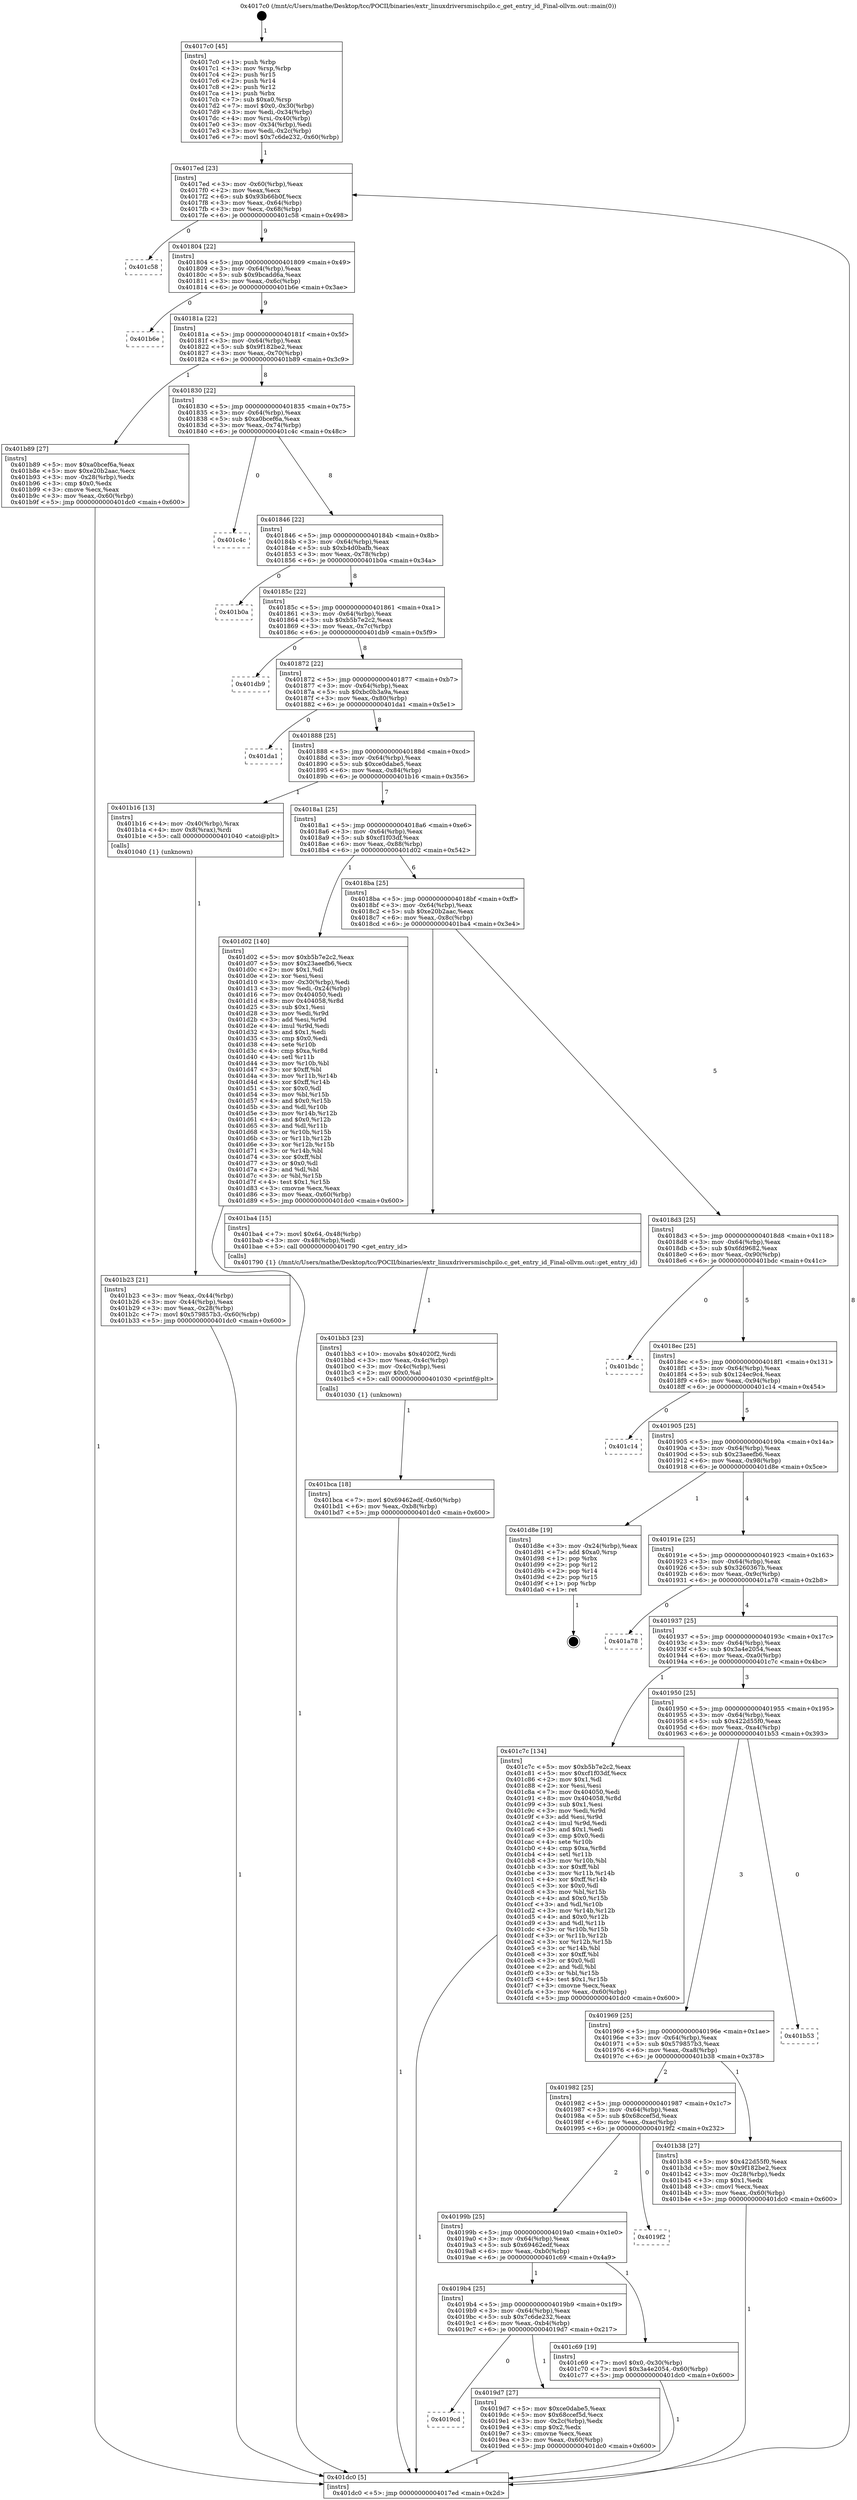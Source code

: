 digraph "0x4017c0" {
  label = "0x4017c0 (/mnt/c/Users/mathe/Desktop/tcc/POCII/binaries/extr_linuxdriversmischpilo.c_get_entry_id_Final-ollvm.out::main(0))"
  labelloc = "t"
  node[shape=record]

  Entry [label="",width=0.3,height=0.3,shape=circle,fillcolor=black,style=filled]
  "0x4017ed" [label="{
     0x4017ed [23]\l
     | [instrs]\l
     &nbsp;&nbsp;0x4017ed \<+3\>: mov -0x60(%rbp),%eax\l
     &nbsp;&nbsp;0x4017f0 \<+2\>: mov %eax,%ecx\l
     &nbsp;&nbsp;0x4017f2 \<+6\>: sub $0x93b66b0f,%ecx\l
     &nbsp;&nbsp;0x4017f8 \<+3\>: mov %eax,-0x64(%rbp)\l
     &nbsp;&nbsp;0x4017fb \<+3\>: mov %ecx,-0x68(%rbp)\l
     &nbsp;&nbsp;0x4017fe \<+6\>: je 0000000000401c58 \<main+0x498\>\l
  }"]
  "0x401c58" [label="{
     0x401c58\l
  }", style=dashed]
  "0x401804" [label="{
     0x401804 [22]\l
     | [instrs]\l
     &nbsp;&nbsp;0x401804 \<+5\>: jmp 0000000000401809 \<main+0x49\>\l
     &nbsp;&nbsp;0x401809 \<+3\>: mov -0x64(%rbp),%eax\l
     &nbsp;&nbsp;0x40180c \<+5\>: sub $0x9bcadd6a,%eax\l
     &nbsp;&nbsp;0x401811 \<+3\>: mov %eax,-0x6c(%rbp)\l
     &nbsp;&nbsp;0x401814 \<+6\>: je 0000000000401b6e \<main+0x3ae\>\l
  }"]
  Exit [label="",width=0.3,height=0.3,shape=circle,fillcolor=black,style=filled,peripheries=2]
  "0x401b6e" [label="{
     0x401b6e\l
  }", style=dashed]
  "0x40181a" [label="{
     0x40181a [22]\l
     | [instrs]\l
     &nbsp;&nbsp;0x40181a \<+5\>: jmp 000000000040181f \<main+0x5f\>\l
     &nbsp;&nbsp;0x40181f \<+3\>: mov -0x64(%rbp),%eax\l
     &nbsp;&nbsp;0x401822 \<+5\>: sub $0x9f182be2,%eax\l
     &nbsp;&nbsp;0x401827 \<+3\>: mov %eax,-0x70(%rbp)\l
     &nbsp;&nbsp;0x40182a \<+6\>: je 0000000000401b89 \<main+0x3c9\>\l
  }"]
  "0x401bca" [label="{
     0x401bca [18]\l
     | [instrs]\l
     &nbsp;&nbsp;0x401bca \<+7\>: movl $0x69462edf,-0x60(%rbp)\l
     &nbsp;&nbsp;0x401bd1 \<+6\>: mov %eax,-0xb8(%rbp)\l
     &nbsp;&nbsp;0x401bd7 \<+5\>: jmp 0000000000401dc0 \<main+0x600\>\l
  }"]
  "0x401b89" [label="{
     0x401b89 [27]\l
     | [instrs]\l
     &nbsp;&nbsp;0x401b89 \<+5\>: mov $0xa0bcef6a,%eax\l
     &nbsp;&nbsp;0x401b8e \<+5\>: mov $0xe20b2aac,%ecx\l
     &nbsp;&nbsp;0x401b93 \<+3\>: mov -0x28(%rbp),%edx\l
     &nbsp;&nbsp;0x401b96 \<+3\>: cmp $0x0,%edx\l
     &nbsp;&nbsp;0x401b99 \<+3\>: cmove %ecx,%eax\l
     &nbsp;&nbsp;0x401b9c \<+3\>: mov %eax,-0x60(%rbp)\l
     &nbsp;&nbsp;0x401b9f \<+5\>: jmp 0000000000401dc0 \<main+0x600\>\l
  }"]
  "0x401830" [label="{
     0x401830 [22]\l
     | [instrs]\l
     &nbsp;&nbsp;0x401830 \<+5\>: jmp 0000000000401835 \<main+0x75\>\l
     &nbsp;&nbsp;0x401835 \<+3\>: mov -0x64(%rbp),%eax\l
     &nbsp;&nbsp;0x401838 \<+5\>: sub $0xa0bcef6a,%eax\l
     &nbsp;&nbsp;0x40183d \<+3\>: mov %eax,-0x74(%rbp)\l
     &nbsp;&nbsp;0x401840 \<+6\>: je 0000000000401c4c \<main+0x48c\>\l
  }"]
  "0x401bb3" [label="{
     0x401bb3 [23]\l
     | [instrs]\l
     &nbsp;&nbsp;0x401bb3 \<+10\>: movabs $0x4020f2,%rdi\l
     &nbsp;&nbsp;0x401bbd \<+3\>: mov %eax,-0x4c(%rbp)\l
     &nbsp;&nbsp;0x401bc0 \<+3\>: mov -0x4c(%rbp),%esi\l
     &nbsp;&nbsp;0x401bc3 \<+2\>: mov $0x0,%al\l
     &nbsp;&nbsp;0x401bc5 \<+5\>: call 0000000000401030 \<printf@plt\>\l
     | [calls]\l
     &nbsp;&nbsp;0x401030 \{1\} (unknown)\l
  }"]
  "0x401c4c" [label="{
     0x401c4c\l
  }", style=dashed]
  "0x401846" [label="{
     0x401846 [22]\l
     | [instrs]\l
     &nbsp;&nbsp;0x401846 \<+5\>: jmp 000000000040184b \<main+0x8b\>\l
     &nbsp;&nbsp;0x40184b \<+3\>: mov -0x64(%rbp),%eax\l
     &nbsp;&nbsp;0x40184e \<+5\>: sub $0xb4d0bafb,%eax\l
     &nbsp;&nbsp;0x401853 \<+3\>: mov %eax,-0x78(%rbp)\l
     &nbsp;&nbsp;0x401856 \<+6\>: je 0000000000401b0a \<main+0x34a\>\l
  }"]
  "0x401b23" [label="{
     0x401b23 [21]\l
     | [instrs]\l
     &nbsp;&nbsp;0x401b23 \<+3\>: mov %eax,-0x44(%rbp)\l
     &nbsp;&nbsp;0x401b26 \<+3\>: mov -0x44(%rbp),%eax\l
     &nbsp;&nbsp;0x401b29 \<+3\>: mov %eax,-0x28(%rbp)\l
     &nbsp;&nbsp;0x401b2c \<+7\>: movl $0x579857b3,-0x60(%rbp)\l
     &nbsp;&nbsp;0x401b33 \<+5\>: jmp 0000000000401dc0 \<main+0x600\>\l
  }"]
  "0x401b0a" [label="{
     0x401b0a\l
  }", style=dashed]
  "0x40185c" [label="{
     0x40185c [22]\l
     | [instrs]\l
     &nbsp;&nbsp;0x40185c \<+5\>: jmp 0000000000401861 \<main+0xa1\>\l
     &nbsp;&nbsp;0x401861 \<+3\>: mov -0x64(%rbp),%eax\l
     &nbsp;&nbsp;0x401864 \<+5\>: sub $0xb5b7e2c2,%eax\l
     &nbsp;&nbsp;0x401869 \<+3\>: mov %eax,-0x7c(%rbp)\l
     &nbsp;&nbsp;0x40186c \<+6\>: je 0000000000401db9 \<main+0x5f9\>\l
  }"]
  "0x4017c0" [label="{
     0x4017c0 [45]\l
     | [instrs]\l
     &nbsp;&nbsp;0x4017c0 \<+1\>: push %rbp\l
     &nbsp;&nbsp;0x4017c1 \<+3\>: mov %rsp,%rbp\l
     &nbsp;&nbsp;0x4017c4 \<+2\>: push %r15\l
     &nbsp;&nbsp;0x4017c6 \<+2\>: push %r14\l
     &nbsp;&nbsp;0x4017c8 \<+2\>: push %r12\l
     &nbsp;&nbsp;0x4017ca \<+1\>: push %rbx\l
     &nbsp;&nbsp;0x4017cb \<+7\>: sub $0xa0,%rsp\l
     &nbsp;&nbsp;0x4017d2 \<+7\>: movl $0x0,-0x30(%rbp)\l
     &nbsp;&nbsp;0x4017d9 \<+3\>: mov %edi,-0x34(%rbp)\l
     &nbsp;&nbsp;0x4017dc \<+4\>: mov %rsi,-0x40(%rbp)\l
     &nbsp;&nbsp;0x4017e0 \<+3\>: mov -0x34(%rbp),%edi\l
     &nbsp;&nbsp;0x4017e3 \<+3\>: mov %edi,-0x2c(%rbp)\l
     &nbsp;&nbsp;0x4017e6 \<+7\>: movl $0x7c6de232,-0x60(%rbp)\l
  }"]
  "0x401db9" [label="{
     0x401db9\l
  }", style=dashed]
  "0x401872" [label="{
     0x401872 [22]\l
     | [instrs]\l
     &nbsp;&nbsp;0x401872 \<+5\>: jmp 0000000000401877 \<main+0xb7\>\l
     &nbsp;&nbsp;0x401877 \<+3\>: mov -0x64(%rbp),%eax\l
     &nbsp;&nbsp;0x40187a \<+5\>: sub $0xbc0b3a9a,%eax\l
     &nbsp;&nbsp;0x40187f \<+3\>: mov %eax,-0x80(%rbp)\l
     &nbsp;&nbsp;0x401882 \<+6\>: je 0000000000401da1 \<main+0x5e1\>\l
  }"]
  "0x401dc0" [label="{
     0x401dc0 [5]\l
     | [instrs]\l
     &nbsp;&nbsp;0x401dc0 \<+5\>: jmp 00000000004017ed \<main+0x2d\>\l
  }"]
  "0x401da1" [label="{
     0x401da1\l
  }", style=dashed]
  "0x401888" [label="{
     0x401888 [25]\l
     | [instrs]\l
     &nbsp;&nbsp;0x401888 \<+5\>: jmp 000000000040188d \<main+0xcd\>\l
     &nbsp;&nbsp;0x40188d \<+3\>: mov -0x64(%rbp),%eax\l
     &nbsp;&nbsp;0x401890 \<+5\>: sub $0xce0dabe5,%eax\l
     &nbsp;&nbsp;0x401895 \<+6\>: mov %eax,-0x84(%rbp)\l
     &nbsp;&nbsp;0x40189b \<+6\>: je 0000000000401b16 \<main+0x356\>\l
  }"]
  "0x4019cd" [label="{
     0x4019cd\l
  }", style=dashed]
  "0x401b16" [label="{
     0x401b16 [13]\l
     | [instrs]\l
     &nbsp;&nbsp;0x401b16 \<+4\>: mov -0x40(%rbp),%rax\l
     &nbsp;&nbsp;0x401b1a \<+4\>: mov 0x8(%rax),%rdi\l
     &nbsp;&nbsp;0x401b1e \<+5\>: call 0000000000401040 \<atoi@plt\>\l
     | [calls]\l
     &nbsp;&nbsp;0x401040 \{1\} (unknown)\l
  }"]
  "0x4018a1" [label="{
     0x4018a1 [25]\l
     | [instrs]\l
     &nbsp;&nbsp;0x4018a1 \<+5\>: jmp 00000000004018a6 \<main+0xe6\>\l
     &nbsp;&nbsp;0x4018a6 \<+3\>: mov -0x64(%rbp),%eax\l
     &nbsp;&nbsp;0x4018a9 \<+5\>: sub $0xcf1f03df,%eax\l
     &nbsp;&nbsp;0x4018ae \<+6\>: mov %eax,-0x88(%rbp)\l
     &nbsp;&nbsp;0x4018b4 \<+6\>: je 0000000000401d02 \<main+0x542\>\l
  }"]
  "0x4019d7" [label="{
     0x4019d7 [27]\l
     | [instrs]\l
     &nbsp;&nbsp;0x4019d7 \<+5\>: mov $0xce0dabe5,%eax\l
     &nbsp;&nbsp;0x4019dc \<+5\>: mov $0x68ccef5d,%ecx\l
     &nbsp;&nbsp;0x4019e1 \<+3\>: mov -0x2c(%rbp),%edx\l
     &nbsp;&nbsp;0x4019e4 \<+3\>: cmp $0x2,%edx\l
     &nbsp;&nbsp;0x4019e7 \<+3\>: cmovne %ecx,%eax\l
     &nbsp;&nbsp;0x4019ea \<+3\>: mov %eax,-0x60(%rbp)\l
     &nbsp;&nbsp;0x4019ed \<+5\>: jmp 0000000000401dc0 \<main+0x600\>\l
  }"]
  "0x401d02" [label="{
     0x401d02 [140]\l
     | [instrs]\l
     &nbsp;&nbsp;0x401d02 \<+5\>: mov $0xb5b7e2c2,%eax\l
     &nbsp;&nbsp;0x401d07 \<+5\>: mov $0x23aeefb6,%ecx\l
     &nbsp;&nbsp;0x401d0c \<+2\>: mov $0x1,%dl\l
     &nbsp;&nbsp;0x401d0e \<+2\>: xor %esi,%esi\l
     &nbsp;&nbsp;0x401d10 \<+3\>: mov -0x30(%rbp),%edi\l
     &nbsp;&nbsp;0x401d13 \<+3\>: mov %edi,-0x24(%rbp)\l
     &nbsp;&nbsp;0x401d16 \<+7\>: mov 0x404050,%edi\l
     &nbsp;&nbsp;0x401d1d \<+8\>: mov 0x404058,%r8d\l
     &nbsp;&nbsp;0x401d25 \<+3\>: sub $0x1,%esi\l
     &nbsp;&nbsp;0x401d28 \<+3\>: mov %edi,%r9d\l
     &nbsp;&nbsp;0x401d2b \<+3\>: add %esi,%r9d\l
     &nbsp;&nbsp;0x401d2e \<+4\>: imul %r9d,%edi\l
     &nbsp;&nbsp;0x401d32 \<+3\>: and $0x1,%edi\l
     &nbsp;&nbsp;0x401d35 \<+3\>: cmp $0x0,%edi\l
     &nbsp;&nbsp;0x401d38 \<+4\>: sete %r10b\l
     &nbsp;&nbsp;0x401d3c \<+4\>: cmp $0xa,%r8d\l
     &nbsp;&nbsp;0x401d40 \<+4\>: setl %r11b\l
     &nbsp;&nbsp;0x401d44 \<+3\>: mov %r10b,%bl\l
     &nbsp;&nbsp;0x401d47 \<+3\>: xor $0xff,%bl\l
     &nbsp;&nbsp;0x401d4a \<+3\>: mov %r11b,%r14b\l
     &nbsp;&nbsp;0x401d4d \<+4\>: xor $0xff,%r14b\l
     &nbsp;&nbsp;0x401d51 \<+3\>: xor $0x0,%dl\l
     &nbsp;&nbsp;0x401d54 \<+3\>: mov %bl,%r15b\l
     &nbsp;&nbsp;0x401d57 \<+4\>: and $0x0,%r15b\l
     &nbsp;&nbsp;0x401d5b \<+3\>: and %dl,%r10b\l
     &nbsp;&nbsp;0x401d5e \<+3\>: mov %r14b,%r12b\l
     &nbsp;&nbsp;0x401d61 \<+4\>: and $0x0,%r12b\l
     &nbsp;&nbsp;0x401d65 \<+3\>: and %dl,%r11b\l
     &nbsp;&nbsp;0x401d68 \<+3\>: or %r10b,%r15b\l
     &nbsp;&nbsp;0x401d6b \<+3\>: or %r11b,%r12b\l
     &nbsp;&nbsp;0x401d6e \<+3\>: xor %r12b,%r15b\l
     &nbsp;&nbsp;0x401d71 \<+3\>: or %r14b,%bl\l
     &nbsp;&nbsp;0x401d74 \<+3\>: xor $0xff,%bl\l
     &nbsp;&nbsp;0x401d77 \<+3\>: or $0x0,%dl\l
     &nbsp;&nbsp;0x401d7a \<+2\>: and %dl,%bl\l
     &nbsp;&nbsp;0x401d7c \<+3\>: or %bl,%r15b\l
     &nbsp;&nbsp;0x401d7f \<+4\>: test $0x1,%r15b\l
     &nbsp;&nbsp;0x401d83 \<+3\>: cmovne %ecx,%eax\l
     &nbsp;&nbsp;0x401d86 \<+3\>: mov %eax,-0x60(%rbp)\l
     &nbsp;&nbsp;0x401d89 \<+5\>: jmp 0000000000401dc0 \<main+0x600\>\l
  }"]
  "0x4018ba" [label="{
     0x4018ba [25]\l
     | [instrs]\l
     &nbsp;&nbsp;0x4018ba \<+5\>: jmp 00000000004018bf \<main+0xff\>\l
     &nbsp;&nbsp;0x4018bf \<+3\>: mov -0x64(%rbp),%eax\l
     &nbsp;&nbsp;0x4018c2 \<+5\>: sub $0xe20b2aac,%eax\l
     &nbsp;&nbsp;0x4018c7 \<+6\>: mov %eax,-0x8c(%rbp)\l
     &nbsp;&nbsp;0x4018cd \<+6\>: je 0000000000401ba4 \<main+0x3e4\>\l
  }"]
  "0x4019b4" [label="{
     0x4019b4 [25]\l
     | [instrs]\l
     &nbsp;&nbsp;0x4019b4 \<+5\>: jmp 00000000004019b9 \<main+0x1f9\>\l
     &nbsp;&nbsp;0x4019b9 \<+3\>: mov -0x64(%rbp),%eax\l
     &nbsp;&nbsp;0x4019bc \<+5\>: sub $0x7c6de232,%eax\l
     &nbsp;&nbsp;0x4019c1 \<+6\>: mov %eax,-0xb4(%rbp)\l
     &nbsp;&nbsp;0x4019c7 \<+6\>: je 00000000004019d7 \<main+0x217\>\l
  }"]
  "0x401ba4" [label="{
     0x401ba4 [15]\l
     | [instrs]\l
     &nbsp;&nbsp;0x401ba4 \<+7\>: movl $0x64,-0x48(%rbp)\l
     &nbsp;&nbsp;0x401bab \<+3\>: mov -0x48(%rbp),%edi\l
     &nbsp;&nbsp;0x401bae \<+5\>: call 0000000000401790 \<get_entry_id\>\l
     | [calls]\l
     &nbsp;&nbsp;0x401790 \{1\} (/mnt/c/Users/mathe/Desktop/tcc/POCII/binaries/extr_linuxdriversmischpilo.c_get_entry_id_Final-ollvm.out::get_entry_id)\l
  }"]
  "0x4018d3" [label="{
     0x4018d3 [25]\l
     | [instrs]\l
     &nbsp;&nbsp;0x4018d3 \<+5\>: jmp 00000000004018d8 \<main+0x118\>\l
     &nbsp;&nbsp;0x4018d8 \<+3\>: mov -0x64(%rbp),%eax\l
     &nbsp;&nbsp;0x4018db \<+5\>: sub $0x6fd9682,%eax\l
     &nbsp;&nbsp;0x4018e0 \<+6\>: mov %eax,-0x90(%rbp)\l
     &nbsp;&nbsp;0x4018e6 \<+6\>: je 0000000000401bdc \<main+0x41c\>\l
  }"]
  "0x401c69" [label="{
     0x401c69 [19]\l
     | [instrs]\l
     &nbsp;&nbsp;0x401c69 \<+7\>: movl $0x0,-0x30(%rbp)\l
     &nbsp;&nbsp;0x401c70 \<+7\>: movl $0x3a4e2054,-0x60(%rbp)\l
     &nbsp;&nbsp;0x401c77 \<+5\>: jmp 0000000000401dc0 \<main+0x600\>\l
  }"]
  "0x401bdc" [label="{
     0x401bdc\l
  }", style=dashed]
  "0x4018ec" [label="{
     0x4018ec [25]\l
     | [instrs]\l
     &nbsp;&nbsp;0x4018ec \<+5\>: jmp 00000000004018f1 \<main+0x131\>\l
     &nbsp;&nbsp;0x4018f1 \<+3\>: mov -0x64(%rbp),%eax\l
     &nbsp;&nbsp;0x4018f4 \<+5\>: sub $0x124ec9c4,%eax\l
     &nbsp;&nbsp;0x4018f9 \<+6\>: mov %eax,-0x94(%rbp)\l
     &nbsp;&nbsp;0x4018ff \<+6\>: je 0000000000401c14 \<main+0x454\>\l
  }"]
  "0x40199b" [label="{
     0x40199b [25]\l
     | [instrs]\l
     &nbsp;&nbsp;0x40199b \<+5\>: jmp 00000000004019a0 \<main+0x1e0\>\l
     &nbsp;&nbsp;0x4019a0 \<+3\>: mov -0x64(%rbp),%eax\l
     &nbsp;&nbsp;0x4019a3 \<+5\>: sub $0x69462edf,%eax\l
     &nbsp;&nbsp;0x4019a8 \<+6\>: mov %eax,-0xb0(%rbp)\l
     &nbsp;&nbsp;0x4019ae \<+6\>: je 0000000000401c69 \<main+0x4a9\>\l
  }"]
  "0x401c14" [label="{
     0x401c14\l
  }", style=dashed]
  "0x401905" [label="{
     0x401905 [25]\l
     | [instrs]\l
     &nbsp;&nbsp;0x401905 \<+5\>: jmp 000000000040190a \<main+0x14a\>\l
     &nbsp;&nbsp;0x40190a \<+3\>: mov -0x64(%rbp),%eax\l
     &nbsp;&nbsp;0x40190d \<+5\>: sub $0x23aeefb6,%eax\l
     &nbsp;&nbsp;0x401912 \<+6\>: mov %eax,-0x98(%rbp)\l
     &nbsp;&nbsp;0x401918 \<+6\>: je 0000000000401d8e \<main+0x5ce\>\l
  }"]
  "0x4019f2" [label="{
     0x4019f2\l
  }", style=dashed]
  "0x401d8e" [label="{
     0x401d8e [19]\l
     | [instrs]\l
     &nbsp;&nbsp;0x401d8e \<+3\>: mov -0x24(%rbp),%eax\l
     &nbsp;&nbsp;0x401d91 \<+7\>: add $0xa0,%rsp\l
     &nbsp;&nbsp;0x401d98 \<+1\>: pop %rbx\l
     &nbsp;&nbsp;0x401d99 \<+2\>: pop %r12\l
     &nbsp;&nbsp;0x401d9b \<+2\>: pop %r14\l
     &nbsp;&nbsp;0x401d9d \<+2\>: pop %r15\l
     &nbsp;&nbsp;0x401d9f \<+1\>: pop %rbp\l
     &nbsp;&nbsp;0x401da0 \<+1\>: ret\l
  }"]
  "0x40191e" [label="{
     0x40191e [25]\l
     | [instrs]\l
     &nbsp;&nbsp;0x40191e \<+5\>: jmp 0000000000401923 \<main+0x163\>\l
     &nbsp;&nbsp;0x401923 \<+3\>: mov -0x64(%rbp),%eax\l
     &nbsp;&nbsp;0x401926 \<+5\>: sub $0x3260367b,%eax\l
     &nbsp;&nbsp;0x40192b \<+6\>: mov %eax,-0x9c(%rbp)\l
     &nbsp;&nbsp;0x401931 \<+6\>: je 0000000000401a78 \<main+0x2b8\>\l
  }"]
  "0x401982" [label="{
     0x401982 [25]\l
     | [instrs]\l
     &nbsp;&nbsp;0x401982 \<+5\>: jmp 0000000000401987 \<main+0x1c7\>\l
     &nbsp;&nbsp;0x401987 \<+3\>: mov -0x64(%rbp),%eax\l
     &nbsp;&nbsp;0x40198a \<+5\>: sub $0x68ccef5d,%eax\l
     &nbsp;&nbsp;0x40198f \<+6\>: mov %eax,-0xac(%rbp)\l
     &nbsp;&nbsp;0x401995 \<+6\>: je 00000000004019f2 \<main+0x232\>\l
  }"]
  "0x401a78" [label="{
     0x401a78\l
  }", style=dashed]
  "0x401937" [label="{
     0x401937 [25]\l
     | [instrs]\l
     &nbsp;&nbsp;0x401937 \<+5\>: jmp 000000000040193c \<main+0x17c\>\l
     &nbsp;&nbsp;0x40193c \<+3\>: mov -0x64(%rbp),%eax\l
     &nbsp;&nbsp;0x40193f \<+5\>: sub $0x3a4e2054,%eax\l
     &nbsp;&nbsp;0x401944 \<+6\>: mov %eax,-0xa0(%rbp)\l
     &nbsp;&nbsp;0x40194a \<+6\>: je 0000000000401c7c \<main+0x4bc\>\l
  }"]
  "0x401b38" [label="{
     0x401b38 [27]\l
     | [instrs]\l
     &nbsp;&nbsp;0x401b38 \<+5\>: mov $0x422d55f0,%eax\l
     &nbsp;&nbsp;0x401b3d \<+5\>: mov $0x9f182be2,%ecx\l
     &nbsp;&nbsp;0x401b42 \<+3\>: mov -0x28(%rbp),%edx\l
     &nbsp;&nbsp;0x401b45 \<+3\>: cmp $0x1,%edx\l
     &nbsp;&nbsp;0x401b48 \<+3\>: cmovl %ecx,%eax\l
     &nbsp;&nbsp;0x401b4b \<+3\>: mov %eax,-0x60(%rbp)\l
     &nbsp;&nbsp;0x401b4e \<+5\>: jmp 0000000000401dc0 \<main+0x600\>\l
  }"]
  "0x401c7c" [label="{
     0x401c7c [134]\l
     | [instrs]\l
     &nbsp;&nbsp;0x401c7c \<+5\>: mov $0xb5b7e2c2,%eax\l
     &nbsp;&nbsp;0x401c81 \<+5\>: mov $0xcf1f03df,%ecx\l
     &nbsp;&nbsp;0x401c86 \<+2\>: mov $0x1,%dl\l
     &nbsp;&nbsp;0x401c88 \<+2\>: xor %esi,%esi\l
     &nbsp;&nbsp;0x401c8a \<+7\>: mov 0x404050,%edi\l
     &nbsp;&nbsp;0x401c91 \<+8\>: mov 0x404058,%r8d\l
     &nbsp;&nbsp;0x401c99 \<+3\>: sub $0x1,%esi\l
     &nbsp;&nbsp;0x401c9c \<+3\>: mov %edi,%r9d\l
     &nbsp;&nbsp;0x401c9f \<+3\>: add %esi,%r9d\l
     &nbsp;&nbsp;0x401ca2 \<+4\>: imul %r9d,%edi\l
     &nbsp;&nbsp;0x401ca6 \<+3\>: and $0x1,%edi\l
     &nbsp;&nbsp;0x401ca9 \<+3\>: cmp $0x0,%edi\l
     &nbsp;&nbsp;0x401cac \<+4\>: sete %r10b\l
     &nbsp;&nbsp;0x401cb0 \<+4\>: cmp $0xa,%r8d\l
     &nbsp;&nbsp;0x401cb4 \<+4\>: setl %r11b\l
     &nbsp;&nbsp;0x401cb8 \<+3\>: mov %r10b,%bl\l
     &nbsp;&nbsp;0x401cbb \<+3\>: xor $0xff,%bl\l
     &nbsp;&nbsp;0x401cbe \<+3\>: mov %r11b,%r14b\l
     &nbsp;&nbsp;0x401cc1 \<+4\>: xor $0xff,%r14b\l
     &nbsp;&nbsp;0x401cc5 \<+3\>: xor $0x0,%dl\l
     &nbsp;&nbsp;0x401cc8 \<+3\>: mov %bl,%r15b\l
     &nbsp;&nbsp;0x401ccb \<+4\>: and $0x0,%r15b\l
     &nbsp;&nbsp;0x401ccf \<+3\>: and %dl,%r10b\l
     &nbsp;&nbsp;0x401cd2 \<+3\>: mov %r14b,%r12b\l
     &nbsp;&nbsp;0x401cd5 \<+4\>: and $0x0,%r12b\l
     &nbsp;&nbsp;0x401cd9 \<+3\>: and %dl,%r11b\l
     &nbsp;&nbsp;0x401cdc \<+3\>: or %r10b,%r15b\l
     &nbsp;&nbsp;0x401cdf \<+3\>: or %r11b,%r12b\l
     &nbsp;&nbsp;0x401ce2 \<+3\>: xor %r12b,%r15b\l
     &nbsp;&nbsp;0x401ce5 \<+3\>: or %r14b,%bl\l
     &nbsp;&nbsp;0x401ce8 \<+3\>: xor $0xff,%bl\l
     &nbsp;&nbsp;0x401ceb \<+3\>: or $0x0,%dl\l
     &nbsp;&nbsp;0x401cee \<+2\>: and %dl,%bl\l
     &nbsp;&nbsp;0x401cf0 \<+3\>: or %bl,%r15b\l
     &nbsp;&nbsp;0x401cf3 \<+4\>: test $0x1,%r15b\l
     &nbsp;&nbsp;0x401cf7 \<+3\>: cmovne %ecx,%eax\l
     &nbsp;&nbsp;0x401cfa \<+3\>: mov %eax,-0x60(%rbp)\l
     &nbsp;&nbsp;0x401cfd \<+5\>: jmp 0000000000401dc0 \<main+0x600\>\l
  }"]
  "0x401950" [label="{
     0x401950 [25]\l
     | [instrs]\l
     &nbsp;&nbsp;0x401950 \<+5\>: jmp 0000000000401955 \<main+0x195\>\l
     &nbsp;&nbsp;0x401955 \<+3\>: mov -0x64(%rbp),%eax\l
     &nbsp;&nbsp;0x401958 \<+5\>: sub $0x422d55f0,%eax\l
     &nbsp;&nbsp;0x40195d \<+6\>: mov %eax,-0xa4(%rbp)\l
     &nbsp;&nbsp;0x401963 \<+6\>: je 0000000000401b53 \<main+0x393\>\l
  }"]
  "0x401969" [label="{
     0x401969 [25]\l
     | [instrs]\l
     &nbsp;&nbsp;0x401969 \<+5\>: jmp 000000000040196e \<main+0x1ae\>\l
     &nbsp;&nbsp;0x40196e \<+3\>: mov -0x64(%rbp),%eax\l
     &nbsp;&nbsp;0x401971 \<+5\>: sub $0x579857b3,%eax\l
     &nbsp;&nbsp;0x401976 \<+6\>: mov %eax,-0xa8(%rbp)\l
     &nbsp;&nbsp;0x40197c \<+6\>: je 0000000000401b38 \<main+0x378\>\l
  }"]
  "0x401b53" [label="{
     0x401b53\l
  }", style=dashed]
  Entry -> "0x4017c0" [label=" 1"]
  "0x4017ed" -> "0x401c58" [label=" 0"]
  "0x4017ed" -> "0x401804" [label=" 9"]
  "0x401d8e" -> Exit [label=" 1"]
  "0x401804" -> "0x401b6e" [label=" 0"]
  "0x401804" -> "0x40181a" [label=" 9"]
  "0x401d02" -> "0x401dc0" [label=" 1"]
  "0x40181a" -> "0x401b89" [label=" 1"]
  "0x40181a" -> "0x401830" [label=" 8"]
  "0x401c7c" -> "0x401dc0" [label=" 1"]
  "0x401830" -> "0x401c4c" [label=" 0"]
  "0x401830" -> "0x401846" [label=" 8"]
  "0x401c69" -> "0x401dc0" [label=" 1"]
  "0x401846" -> "0x401b0a" [label=" 0"]
  "0x401846" -> "0x40185c" [label=" 8"]
  "0x401bca" -> "0x401dc0" [label=" 1"]
  "0x40185c" -> "0x401db9" [label=" 0"]
  "0x40185c" -> "0x401872" [label=" 8"]
  "0x401bb3" -> "0x401bca" [label=" 1"]
  "0x401872" -> "0x401da1" [label=" 0"]
  "0x401872" -> "0x401888" [label=" 8"]
  "0x401ba4" -> "0x401bb3" [label=" 1"]
  "0x401888" -> "0x401b16" [label=" 1"]
  "0x401888" -> "0x4018a1" [label=" 7"]
  "0x401b89" -> "0x401dc0" [label=" 1"]
  "0x4018a1" -> "0x401d02" [label=" 1"]
  "0x4018a1" -> "0x4018ba" [label=" 6"]
  "0x401b38" -> "0x401dc0" [label=" 1"]
  "0x4018ba" -> "0x401ba4" [label=" 1"]
  "0x4018ba" -> "0x4018d3" [label=" 5"]
  "0x401b16" -> "0x401b23" [label=" 1"]
  "0x4018d3" -> "0x401bdc" [label=" 0"]
  "0x4018d3" -> "0x4018ec" [label=" 5"]
  "0x401dc0" -> "0x4017ed" [label=" 8"]
  "0x4018ec" -> "0x401c14" [label=" 0"]
  "0x4018ec" -> "0x401905" [label=" 5"]
  "0x4019d7" -> "0x401dc0" [label=" 1"]
  "0x401905" -> "0x401d8e" [label=" 1"]
  "0x401905" -> "0x40191e" [label=" 4"]
  "0x4019b4" -> "0x4019cd" [label=" 0"]
  "0x40191e" -> "0x401a78" [label=" 0"]
  "0x40191e" -> "0x401937" [label=" 4"]
  "0x401b23" -> "0x401dc0" [label=" 1"]
  "0x401937" -> "0x401c7c" [label=" 1"]
  "0x401937" -> "0x401950" [label=" 3"]
  "0x40199b" -> "0x4019b4" [label=" 1"]
  "0x401950" -> "0x401b53" [label=" 0"]
  "0x401950" -> "0x401969" [label=" 3"]
  "0x40199b" -> "0x401c69" [label=" 1"]
  "0x401969" -> "0x401b38" [label=" 1"]
  "0x401969" -> "0x401982" [label=" 2"]
  "0x4019b4" -> "0x4019d7" [label=" 1"]
  "0x401982" -> "0x4019f2" [label=" 0"]
  "0x401982" -> "0x40199b" [label=" 2"]
  "0x4017c0" -> "0x4017ed" [label=" 1"]
}

